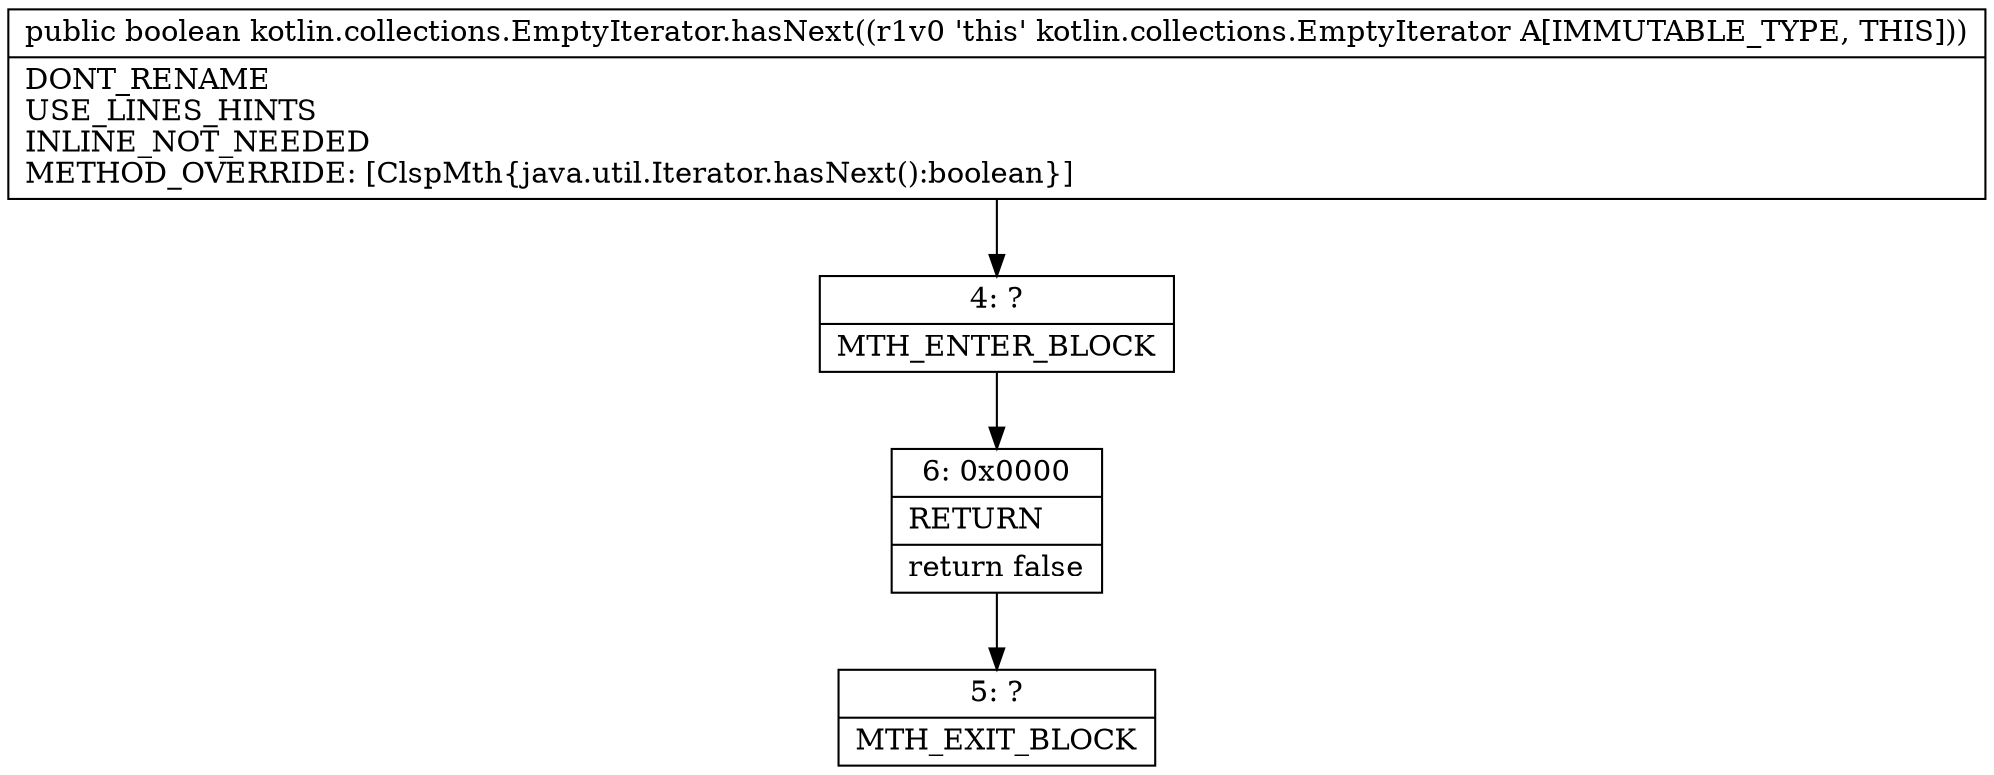 digraph "CFG forkotlin.collections.EmptyIterator.hasNext()Z" {
Node_4 [shape=record,label="{4\:\ ?|MTH_ENTER_BLOCK\l}"];
Node_6 [shape=record,label="{6\:\ 0x0000|RETURN\l|return false\l}"];
Node_5 [shape=record,label="{5\:\ ?|MTH_EXIT_BLOCK\l}"];
MethodNode[shape=record,label="{public boolean kotlin.collections.EmptyIterator.hasNext((r1v0 'this' kotlin.collections.EmptyIterator A[IMMUTABLE_TYPE, THIS]))  | DONT_RENAME\lUSE_LINES_HINTS\lINLINE_NOT_NEEDED\lMETHOD_OVERRIDE: [ClspMth\{java.util.Iterator.hasNext():boolean\}]\l}"];
MethodNode -> Node_4;Node_4 -> Node_6;
Node_6 -> Node_5;
}

